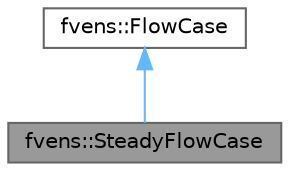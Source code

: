 digraph "fvens::SteadyFlowCase"
{
 // LATEX_PDF_SIZE
  bgcolor="transparent";
  edge [fontname=Helvetica,fontsize=10,labelfontname=Helvetica,labelfontsize=10];
  node [fontname=Helvetica,fontsize=10,shape=box,height=0.2,width=0.4];
  Node1 [id="Node000001",label="fvens::SteadyFlowCase",height=0.2,width=0.4,color="gray40", fillcolor="grey60", style="filled", fontcolor="black",tooltip="Solution procedure for a steady-state case."];
  Node2 -> Node1 [id="edge1_Node000001_Node000002",dir="back",color="steelblue1",style="solid",tooltip=" "];
  Node2 [id="Node000002",label="fvens::FlowCase",height=0.2,width=0.4,color="gray40", fillcolor="white", style="filled",URL="$classfvens_1_1FlowCase.html",tooltip="Solve a flow problem, either steady or unsteady, with conditions specified in the FVENS control file."];
}
